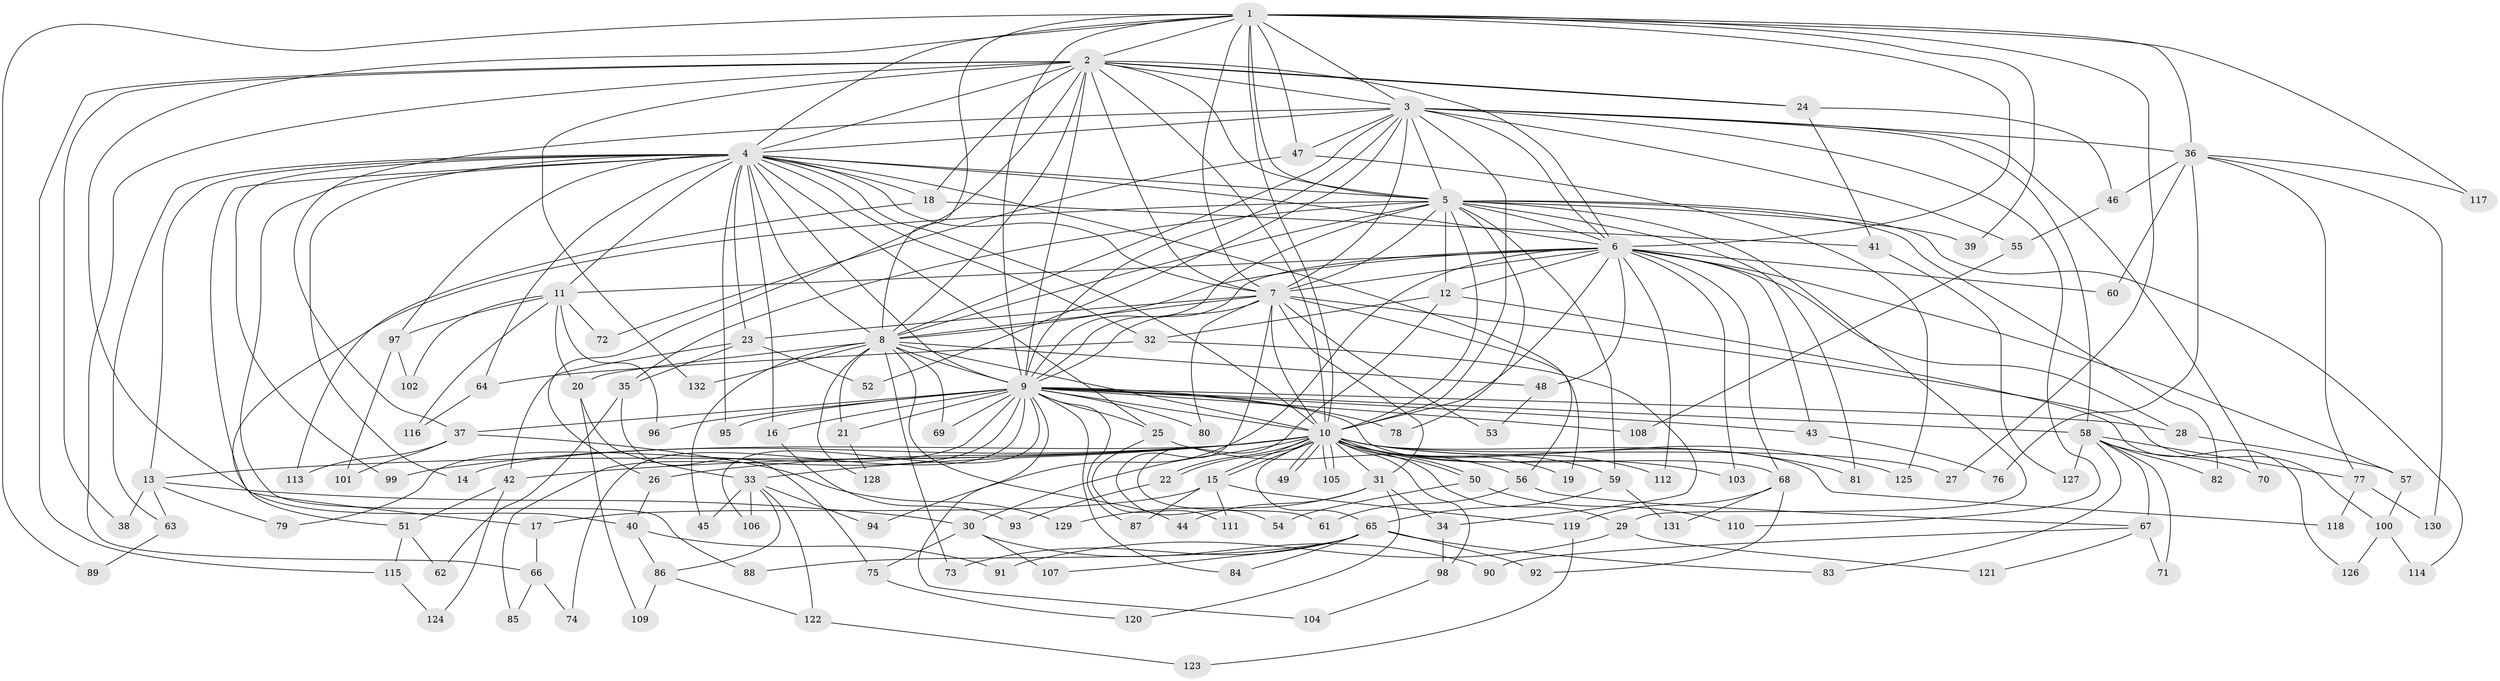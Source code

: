 // Generated by graph-tools (version 1.1) at 2025/14/03/09/25 04:14:14]
// undirected, 132 vertices, 289 edges
graph export_dot {
graph [start="1"]
  node [color=gray90,style=filled];
  1;
  2;
  3;
  4;
  5;
  6;
  7;
  8;
  9;
  10;
  11;
  12;
  13;
  14;
  15;
  16;
  17;
  18;
  19;
  20;
  21;
  22;
  23;
  24;
  25;
  26;
  27;
  28;
  29;
  30;
  31;
  32;
  33;
  34;
  35;
  36;
  37;
  38;
  39;
  40;
  41;
  42;
  43;
  44;
  45;
  46;
  47;
  48;
  49;
  50;
  51;
  52;
  53;
  54;
  55;
  56;
  57;
  58;
  59;
  60;
  61;
  62;
  63;
  64;
  65;
  66;
  67;
  68;
  69;
  70;
  71;
  72;
  73;
  74;
  75;
  76;
  77;
  78;
  79;
  80;
  81;
  82;
  83;
  84;
  85;
  86;
  87;
  88;
  89;
  90;
  91;
  92;
  93;
  94;
  95;
  96;
  97;
  98;
  99;
  100;
  101;
  102;
  103;
  104;
  105;
  106;
  107;
  108;
  109;
  110;
  111;
  112;
  113;
  114;
  115;
  116;
  117;
  118;
  119;
  120;
  121;
  122;
  123;
  124;
  125;
  126;
  127;
  128;
  129;
  130;
  131;
  132;
  1 -- 2;
  1 -- 3;
  1 -- 4;
  1 -- 5;
  1 -- 6;
  1 -- 7;
  1 -- 8;
  1 -- 9;
  1 -- 10;
  1 -- 27;
  1 -- 36;
  1 -- 39;
  1 -- 40;
  1 -- 47;
  1 -- 89;
  1 -- 117;
  2 -- 3;
  2 -- 4;
  2 -- 5;
  2 -- 6;
  2 -- 7;
  2 -- 8;
  2 -- 9;
  2 -- 10;
  2 -- 18;
  2 -- 24;
  2 -- 24;
  2 -- 26;
  2 -- 38;
  2 -- 66;
  2 -- 115;
  2 -- 132;
  3 -- 4;
  3 -- 5;
  3 -- 6;
  3 -- 7;
  3 -- 8;
  3 -- 9;
  3 -- 10;
  3 -- 36;
  3 -- 37;
  3 -- 47;
  3 -- 52;
  3 -- 55;
  3 -- 58;
  3 -- 70;
  3 -- 110;
  4 -- 5;
  4 -- 6;
  4 -- 7;
  4 -- 8;
  4 -- 9;
  4 -- 10;
  4 -- 11;
  4 -- 13;
  4 -- 14;
  4 -- 16;
  4 -- 17;
  4 -- 18;
  4 -- 23;
  4 -- 25;
  4 -- 32;
  4 -- 56;
  4 -- 63;
  4 -- 64;
  4 -- 88;
  4 -- 95;
  4 -- 97;
  4 -- 99;
  5 -- 6;
  5 -- 7;
  5 -- 8;
  5 -- 9;
  5 -- 10;
  5 -- 12;
  5 -- 29;
  5 -- 35;
  5 -- 39;
  5 -- 51;
  5 -- 59;
  5 -- 78;
  5 -- 81;
  5 -- 82;
  5 -- 114;
  6 -- 7;
  6 -- 8;
  6 -- 9;
  6 -- 10;
  6 -- 11;
  6 -- 12;
  6 -- 28;
  6 -- 43;
  6 -- 48;
  6 -- 57;
  6 -- 60;
  6 -- 68;
  6 -- 94;
  6 -- 103;
  6 -- 112;
  7 -- 8;
  7 -- 9;
  7 -- 10;
  7 -- 19;
  7 -- 23;
  7 -- 31;
  7 -- 53;
  7 -- 54;
  7 -- 80;
  7 -- 100;
  8 -- 9;
  8 -- 10;
  8 -- 20;
  8 -- 21;
  8 -- 44;
  8 -- 45;
  8 -- 48;
  8 -- 69;
  8 -- 73;
  8 -- 128;
  8 -- 132;
  9 -- 10;
  9 -- 16;
  9 -- 21;
  9 -- 25;
  9 -- 28;
  9 -- 37;
  9 -- 43;
  9 -- 58;
  9 -- 68;
  9 -- 69;
  9 -- 74;
  9 -- 78;
  9 -- 79;
  9 -- 80;
  9 -- 84;
  9 -- 85;
  9 -- 87;
  9 -- 95;
  9 -- 96;
  9 -- 104;
  9 -- 106;
  9 -- 108;
  10 -- 13;
  10 -- 14;
  10 -- 15;
  10 -- 15;
  10 -- 19;
  10 -- 22;
  10 -- 22;
  10 -- 26;
  10 -- 27;
  10 -- 29;
  10 -- 30;
  10 -- 31;
  10 -- 33;
  10 -- 42;
  10 -- 49;
  10 -- 49;
  10 -- 50;
  10 -- 50;
  10 -- 59;
  10 -- 65;
  10 -- 81;
  10 -- 98;
  10 -- 99;
  10 -- 103;
  10 -- 105;
  10 -- 105;
  10 -- 112;
  10 -- 118;
  10 -- 125;
  11 -- 20;
  11 -- 72;
  11 -- 96;
  11 -- 97;
  11 -- 102;
  11 -- 116;
  12 -- 32;
  12 -- 61;
  12 -- 126;
  13 -- 30;
  13 -- 38;
  13 -- 63;
  13 -- 79;
  15 -- 17;
  15 -- 87;
  15 -- 111;
  15 -- 119;
  16 -- 93;
  17 -- 66;
  18 -- 41;
  18 -- 113;
  20 -- 33;
  20 -- 109;
  21 -- 128;
  22 -- 93;
  23 -- 35;
  23 -- 42;
  23 -- 52;
  24 -- 41;
  24 -- 46;
  25 -- 56;
  25 -- 111;
  26 -- 40;
  28 -- 57;
  29 -- 91;
  29 -- 121;
  30 -- 75;
  30 -- 90;
  30 -- 107;
  31 -- 34;
  31 -- 44;
  31 -- 120;
  31 -- 129;
  32 -- 34;
  32 -- 64;
  33 -- 45;
  33 -- 86;
  33 -- 94;
  33 -- 106;
  33 -- 122;
  34 -- 98;
  35 -- 62;
  35 -- 75;
  36 -- 46;
  36 -- 60;
  36 -- 76;
  36 -- 77;
  36 -- 117;
  36 -- 130;
  37 -- 101;
  37 -- 113;
  37 -- 129;
  40 -- 86;
  40 -- 91;
  41 -- 127;
  42 -- 51;
  42 -- 124;
  43 -- 76;
  46 -- 55;
  47 -- 72;
  47 -- 125;
  48 -- 53;
  50 -- 54;
  50 -- 110;
  51 -- 62;
  51 -- 115;
  55 -- 108;
  56 -- 61;
  56 -- 67;
  57 -- 100;
  58 -- 67;
  58 -- 70;
  58 -- 71;
  58 -- 77;
  58 -- 82;
  58 -- 83;
  58 -- 127;
  59 -- 65;
  59 -- 131;
  63 -- 89;
  64 -- 116;
  65 -- 73;
  65 -- 83;
  65 -- 84;
  65 -- 88;
  65 -- 92;
  65 -- 107;
  66 -- 74;
  66 -- 85;
  67 -- 71;
  67 -- 90;
  67 -- 121;
  68 -- 92;
  68 -- 119;
  68 -- 131;
  75 -- 120;
  77 -- 118;
  77 -- 130;
  86 -- 109;
  86 -- 122;
  97 -- 101;
  97 -- 102;
  98 -- 104;
  100 -- 114;
  100 -- 126;
  115 -- 124;
  119 -- 123;
  122 -- 123;
}
